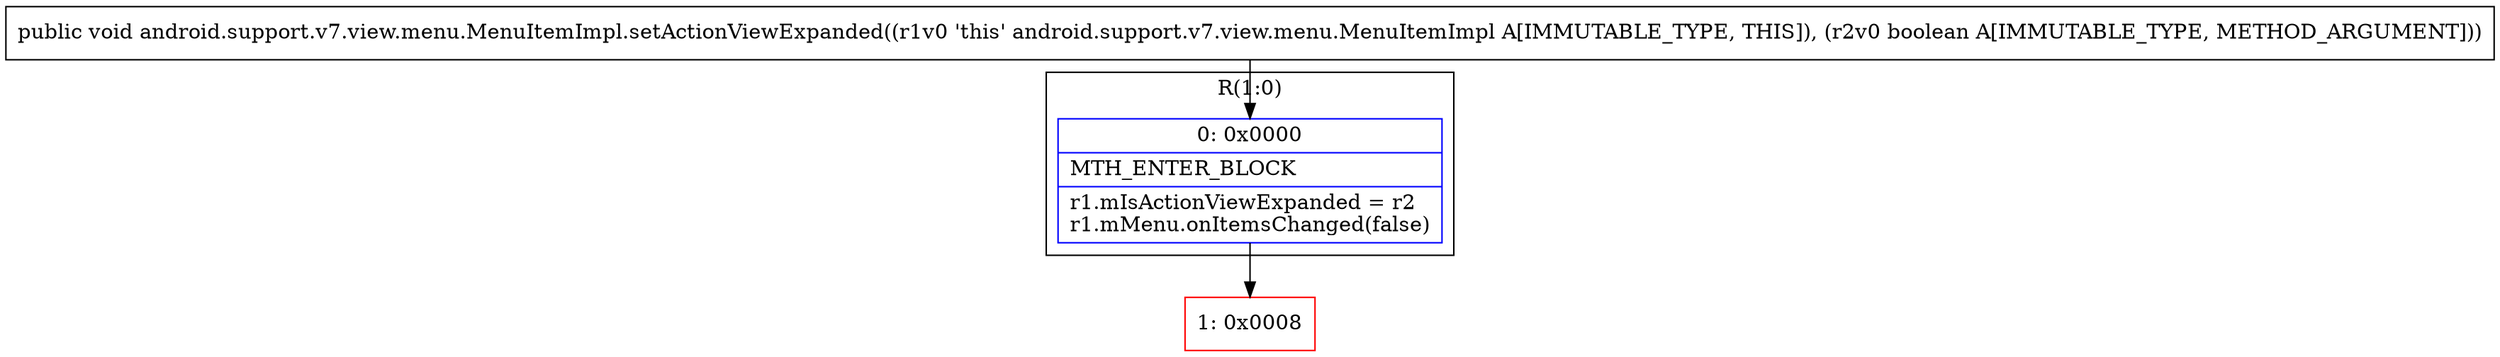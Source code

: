 digraph "CFG forandroid.support.v7.view.menu.MenuItemImpl.setActionViewExpanded(Z)V" {
subgraph cluster_Region_575482303 {
label = "R(1:0)";
node [shape=record,color=blue];
Node_0 [shape=record,label="{0\:\ 0x0000|MTH_ENTER_BLOCK\l|r1.mIsActionViewExpanded = r2\lr1.mMenu.onItemsChanged(false)\l}"];
}
Node_1 [shape=record,color=red,label="{1\:\ 0x0008}"];
MethodNode[shape=record,label="{public void android.support.v7.view.menu.MenuItemImpl.setActionViewExpanded((r1v0 'this' android.support.v7.view.menu.MenuItemImpl A[IMMUTABLE_TYPE, THIS]), (r2v0 boolean A[IMMUTABLE_TYPE, METHOD_ARGUMENT])) }"];
MethodNode -> Node_0;
Node_0 -> Node_1;
}

